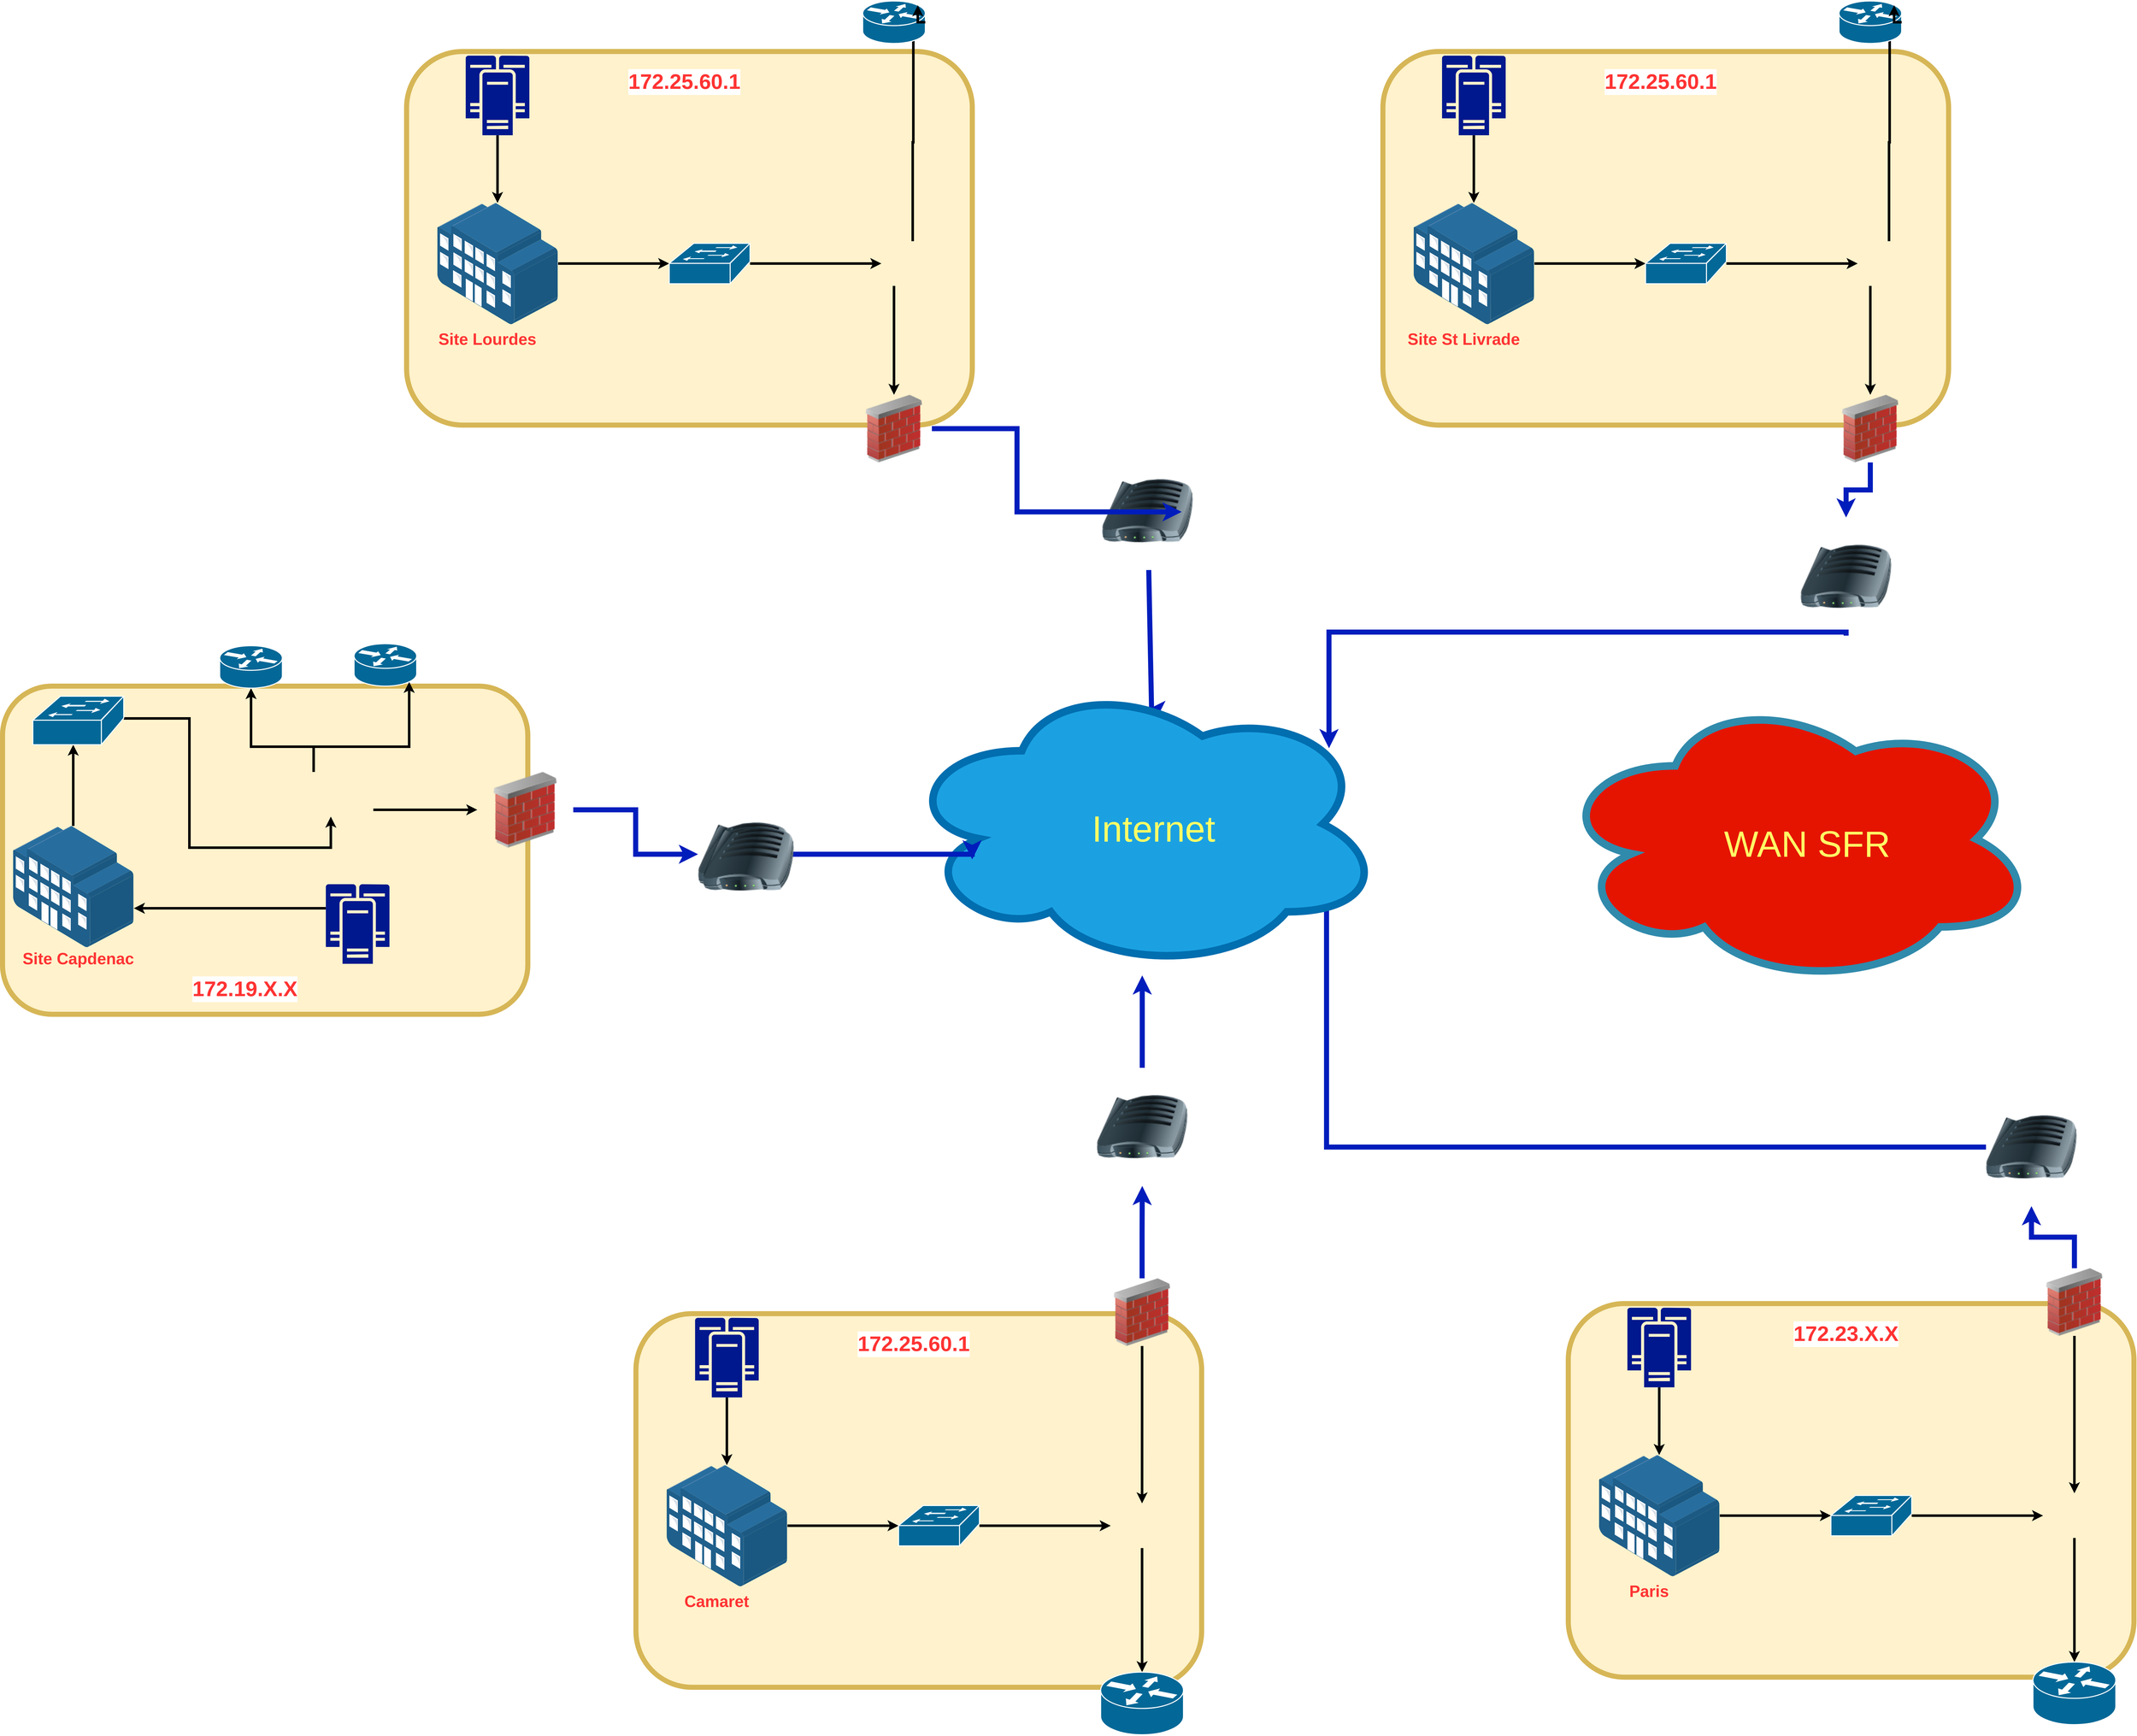 <mxfile version="14.5.1" type="device"><diagram id="l2aKFoh6-Bn0gOPZ2l0T" name="Page-1"><mxGraphModel dx="7079" dy="4864" grid="1" gridSize="10" guides="1" tooltips="1" connect="1" arrows="1" fold="1" page="1" pageScale="1" pageWidth="1169" pageHeight="827" math="0" shadow="0"><root><mxCell id="0"/><mxCell id="1" parent="0"/><mxCell id="MeoReN63lovVgYWTJvPZ-53" value="" style="ellipse;shape=cloud;whiteSpace=wrap;html=1;fillColor=#e51400;strokeWidth=15;perimeterSpacing=10;fontColor=#ffffff;strokeColor=#308AAB;" parent="1" vertex="1"><mxGeometry x="2583.5" y="320" width="953" height="580" as="geometry"/></mxCell><mxCell id="xgIudTKWsbTS0p0rVDBy-1" value="" style="rounded=1;whiteSpace=wrap;html=1;fillColor=#fff2cc;strokeColor=#d6b656;strokeWidth=10;" parent="1" vertex="1"><mxGeometry x="-490" y="307" width="1040" height="650" as="geometry"/></mxCell><mxCell id="MeoReN63lovVgYWTJvPZ-72" style="edgeStyle=orthogonalEdgeStyle;rounded=0;orthogonalLoop=1;jettySize=auto;html=1;entryX=0.5;entryY=1;entryDx=0;entryDy=0;strokeWidth=10;fontColor=#FFFF66;fillColor=#0050ef;strokeColor=#001DBC;" parent="1" source="xgIudTKWsbTS0p0rVDBy-3" target="MeoReN63lovVgYWTJvPZ-70" edge="1"><mxGeometry relative="1" as="geometry"/></mxCell><mxCell id="xgIudTKWsbTS0p0rVDBy-3" value="" style="image;html=1;image=img/lib/clip_art/networking/Firewall_02_128x128.png;strokeWidth=10;" parent="1" vertex="1"><mxGeometry x="450" y="477" width="190" height="150" as="geometry"/></mxCell><mxCell id="xgIudTKWsbTS0p0rVDBy-13" style="edgeStyle=orthogonalEdgeStyle;rounded=0;orthogonalLoop=1;jettySize=auto;html=1;strokeWidth=5;" parent="1" source="xgIudTKWsbTS0p0rVDBy-4" target="xgIudTKWsbTS0p0rVDBy-5" edge="1"><mxGeometry relative="1" as="geometry"><Array as="points"><mxPoint x="-350" y="467"/><mxPoint x="-350" y="467"/></Array></mxGeometry></mxCell><mxCell id="xgIudTKWsbTS0p0rVDBy-4" value="" style="points=[];aspect=fixed;html=1;align=center;shadow=0;dashed=0;image;image=img/lib/allied_telesis/buildings/Large_Building.svg;strokeWidth=10;" parent="1" vertex="1"><mxGeometry x="-470" y="584" width="240" height="240" as="geometry"/></mxCell><mxCell id="xgIudTKWsbTS0p0rVDBy-14" style="edgeStyle=orthogonalEdgeStyle;rounded=0;orthogonalLoop=1;jettySize=auto;html=1;strokeWidth=5;" parent="1" source="xgIudTKWsbTS0p0rVDBy-5" target="xgIudTKWsbTS0p0rVDBy-10" edge="1"><mxGeometry relative="1" as="geometry"><Array as="points"><mxPoint x="-120" y="371"/><mxPoint x="-120" y="627"/><mxPoint x="160" y="627"/></Array></mxGeometry></mxCell><mxCell id="xgIudTKWsbTS0p0rVDBy-5" value="" style="shape=mxgraph.cisco.switches.workgroup_switch;html=1;pointerEvents=1;dashed=0;fillColor=#036897;strokeColor=#ffffff;strokeWidth=2;verticalLabelPosition=bottom;verticalAlign=top;align=center;outlineConnect=0;" parent="1" vertex="1"><mxGeometry x="-430" y="327" width="180" height="96" as="geometry"/></mxCell><mxCell id="xgIudTKWsbTS0p0rVDBy-8" value="&lt;font style=&quot;font-size: 32px&quot; color=&quot;#ff3333&quot;&gt;&lt;b&gt;Site Capdenac&lt;/b&gt;&lt;/font&gt;" style="text;html=1;strokeColor=none;fillColor=none;align=center;verticalAlign=middle;whiteSpace=wrap;rounded=0;" parent="1" vertex="1"><mxGeometry x="-490" y="837" width="300" height="20" as="geometry"/></mxCell><mxCell id="xgIudTKWsbTS0p0rVDBy-56" style="edgeStyle=orthogonalEdgeStyle;rounded=0;orthogonalLoop=1;jettySize=auto;html=1;entryX=0.5;entryY=1;entryDx=0;entryDy=0;entryPerimeter=0;strokeWidth=5;" parent="1" source="xgIudTKWsbTS0p0rVDBy-10" target="xgIudTKWsbTS0p0rVDBy-17" edge="1"><mxGeometry relative="1" as="geometry"><Array as="points"><mxPoint x="126" y="427"/><mxPoint x="2" y="427"/></Array></mxGeometry></mxCell><mxCell id="xgIudTKWsbTS0p0rVDBy-57" style="edgeStyle=orthogonalEdgeStyle;rounded=0;orthogonalLoop=1;jettySize=auto;html=1;entryX=0.88;entryY=0.9;entryDx=0;entryDy=0;entryPerimeter=0;strokeWidth=5;" parent="1" source="xgIudTKWsbTS0p0rVDBy-10" target="xgIudTKWsbTS0p0rVDBy-16" edge="1"><mxGeometry relative="1" as="geometry"><Array as="points"><mxPoint x="126" y="427"/><mxPoint x="315" y="427"/></Array></mxGeometry></mxCell><mxCell id="xgIudTKWsbTS0p0rVDBy-58" style="edgeStyle=orthogonalEdgeStyle;rounded=0;orthogonalLoop=1;jettySize=auto;html=1;strokeWidth=5;" parent="1" source="xgIudTKWsbTS0p0rVDBy-10" target="xgIudTKWsbTS0p0rVDBy-3" edge="1"><mxGeometry relative="1" as="geometry"><Array as="points"><mxPoint x="300" y="552"/><mxPoint x="300" y="552"/></Array></mxGeometry></mxCell><mxCell id="xgIudTKWsbTS0p0rVDBy-10" value="" style="shape=image;verticalLabelPosition=bottom;labelBackgroundColor=#ffffff;verticalAlign=top;aspect=fixed;imageAspect=0;image=https://blog.boll.ch/wp-content/uploads/2019/07/featuredimage-watchguard-transparent.png;" parent="1" vertex="1"><mxGeometry x="120" y="477" width="124.1" height="88.54" as="geometry"/></mxCell><mxCell id="xgIudTKWsbTS0p0rVDBy-12" style="edgeStyle=orthogonalEdgeStyle;rounded=0;orthogonalLoop=1;jettySize=auto;html=1;strokeWidth=5;" parent="1" source="xgIudTKWsbTS0p0rVDBy-11" target="xgIudTKWsbTS0p0rVDBy-4" edge="1"><mxGeometry relative="1" as="geometry"><Array as="points"><mxPoint x="-10" y="747"/><mxPoint x="-10" y="747"/></Array></mxGeometry></mxCell><mxCell id="xgIudTKWsbTS0p0rVDBy-11" value="" style="aspect=fixed;pointerEvents=1;shadow=0;dashed=0;html=1;strokeColor=none;labelPosition=center;verticalLabelPosition=bottom;verticalAlign=top;align=center;fillColor=#00188D;shape=mxgraph.mscae.enterprise.cluster_server" parent="1" vertex="1"><mxGeometry x="150" y="699.37" width="126.1" height="157.63" as="geometry"/></mxCell><mxCell id="xgIudTKWsbTS0p0rVDBy-16" value="" style="shape=mxgraph.cisco.routers.router;html=1;pointerEvents=1;dashed=0;fillColor=#036897;strokeColor=#ffffff;strokeWidth=2;verticalLabelPosition=bottom;verticalAlign=top;align=center;outlineConnect=0;" parent="1" vertex="1"><mxGeometry x="206" y="223" width="124" height="84" as="geometry"/></mxCell><mxCell id="xgIudTKWsbTS0p0rVDBy-17" value="" style="shape=mxgraph.cisco.routers.router;html=1;pointerEvents=1;dashed=0;fillColor=#036897;strokeColor=#ffffff;strokeWidth=2;verticalLabelPosition=bottom;verticalAlign=top;align=center;outlineConnect=0;" parent="1" vertex="1"><mxGeometry x="-60" y="227" width="124" height="84" as="geometry"/></mxCell><mxCell id="xgIudTKWsbTS0p0rVDBy-21" value="&lt;font color=&quot;#ff3333&quot; size=&quot;1&quot;&gt;&lt;b style=&quot;font-size: 42px&quot;&gt;172.19.X.X&lt;/b&gt;&lt;/font&gt;" style="text;html=1;align=center;verticalAlign=middle;whiteSpace=wrap;rounded=0;labelBackgroundColor=#ffffff;" parent="1" vertex="1"><mxGeometry x="-160" y="897" width="300" height="20" as="geometry"/></mxCell><mxCell id="xgIudTKWsbTS0p0rVDBy-37" value="" style="rounded=1;whiteSpace=wrap;html=1;fillColor=#fff2cc;strokeColor=#d6b656;strokeWidth=10;" parent="1" vertex="1"><mxGeometry x="310" y="-950" width="1120" height="740" as="geometry"/></mxCell><mxCell id="MeoReN63lovVgYWTJvPZ-65" style="edgeStyle=orthogonalEdgeStyle;rounded=0;orthogonalLoop=1;jettySize=auto;html=1;entryX=0.508;entryY=0.125;entryDx=0;entryDy=0;entryPerimeter=0;strokeWidth=10;fontColor=#FFFF66;fillColor=#0050ef;strokeColor=#001DBC;" parent="1" source="MeoReN63lovVgYWTJvPZ-92" target="MeoReN63lovVgYWTJvPZ-55" edge="1"><mxGeometry relative="1" as="geometry"><Array as="points"><mxPoint x="1785" y="355"/></Array></mxGeometry></mxCell><mxCell id="xgIudTKWsbTS0p0rVDBy-38" value="" style="image;html=1;image=img/lib/clip_art/networking/Firewall_02_128x128.png;strokeWidth=10;" parent="1" vertex="1"><mxGeometry x="1200" y="-270" width="150" height="134" as="geometry"/></mxCell><mxCell id="xgIudTKWsbTS0p0rVDBy-39" style="edgeStyle=orthogonalEdgeStyle;rounded=0;orthogonalLoop=1;jettySize=auto;html=1;strokeWidth=5;" parent="1" source="xgIudTKWsbTS0p0rVDBy-40" target="xgIudTKWsbTS0p0rVDBy-42" edge="1"><mxGeometry relative="1" as="geometry"/></mxCell><mxCell id="xgIudTKWsbTS0p0rVDBy-40" value="" style="points=[];aspect=fixed;html=1;align=center;shadow=0;dashed=0;image;image=img/lib/allied_telesis/buildings/Large_Building.svg;strokeWidth=10;" parent="1" vertex="1"><mxGeometry x="370" y="-650" width="240" height="240" as="geometry"/></mxCell><mxCell id="xgIudTKWsbTS0p0rVDBy-62" style="edgeStyle=orthogonalEdgeStyle;rounded=0;orthogonalLoop=1;jettySize=auto;html=1;entryX=0;entryY=0.5;entryDx=0;entryDy=0;strokeWidth=5;" parent="1" source="xgIudTKWsbTS0p0rVDBy-42" target="xgIudTKWsbTS0p0rVDBy-46" edge="1"><mxGeometry relative="1" as="geometry"/></mxCell><mxCell id="xgIudTKWsbTS0p0rVDBy-42" value="" style="shape=mxgraph.cisco.switches.workgroup_switch;html=1;pointerEvents=1;dashed=0;fillColor=#036897;strokeColor=#ffffff;strokeWidth=2;verticalLabelPosition=bottom;verticalAlign=top;align=center;outlineConnect=0;" parent="1" vertex="1"><mxGeometry x="830" y="-570" width="160" height="80" as="geometry"/></mxCell><mxCell id="xgIudTKWsbTS0p0rVDBy-67" style="edgeStyle=orthogonalEdgeStyle;rounded=0;orthogonalLoop=1;jettySize=auto;html=1;strokeWidth=5;" parent="1" source="xgIudTKWsbTS0p0rVDBy-46" target="xgIudTKWsbTS0p0rVDBy-38" edge="1"><mxGeometry relative="1" as="geometry"><Array as="points"><mxPoint x="1275" y="-420"/><mxPoint x="1275" y="-420"/></Array></mxGeometry></mxCell><mxCell id="xgIudTKWsbTS0p0rVDBy-70" style="edgeStyle=orthogonalEdgeStyle;rounded=0;orthogonalLoop=1;jettySize=auto;html=1;entryX=0.809;entryY=0.635;entryDx=0;entryDy=0;entryPerimeter=0;strokeWidth=5;" parent="1" source="xgIudTKWsbTS0p0rVDBy-46" target="xgIudTKWsbTS0p0rVDBy-49" edge="1"><mxGeometry relative="1" as="geometry"/></mxCell><mxCell id="xgIudTKWsbTS0p0rVDBy-46" value="" style="shape=image;verticalLabelPosition=bottom;labelBackgroundColor=#ffffff;verticalAlign=top;aspect=fixed;imageAspect=0;image=https://blog.boll.ch/wp-content/uploads/2019/07/featuredimage-watchguard-transparent.png;" parent="1" vertex="1"><mxGeometry x="1250" y="-574.27" width="124.1" height="88.54" as="geometry"/></mxCell><mxCell id="xgIudTKWsbTS0p0rVDBy-59" style="edgeStyle=orthogonalEdgeStyle;rounded=0;orthogonalLoop=1;jettySize=auto;html=1;strokeWidth=5;" parent="1" source="xgIudTKWsbTS0p0rVDBy-48" target="xgIudTKWsbTS0p0rVDBy-40" edge="1"><mxGeometry relative="1" as="geometry"/></mxCell><mxCell id="xgIudTKWsbTS0p0rVDBy-48" value="" style="aspect=fixed;pointerEvents=1;shadow=0;dashed=0;html=1;strokeColor=none;labelPosition=center;verticalLabelPosition=bottom;verticalAlign=top;align=center;fillColor=#00188D;shape=mxgraph.mscae.enterprise.cluster_server" parent="1" vertex="1"><mxGeometry x="426.95" y="-941.81" width="126.1" height="157.63" as="geometry"/></mxCell><mxCell id="xgIudTKWsbTS0p0rVDBy-49" value="" style="shape=mxgraph.cisco.routers.router;html=1;pointerEvents=1;dashed=0;fillColor=#036897;strokeColor=#ffffff;strokeWidth=2;verticalLabelPosition=bottom;verticalAlign=top;align=center;outlineConnect=0;" parent="1" vertex="1"><mxGeometry x="1213" y="-1050" width="124" height="84" as="geometry"/></mxCell><mxCell id="xgIudTKWsbTS0p0rVDBy-51" value="&lt;font color=&quot;#ff3333&quot; size=&quot;1&quot;&gt;&lt;b style=&quot;font-size: 42px&quot;&gt;172.25.60.1&lt;/b&gt;&lt;/font&gt;" style="text;html=1;strokeColor=none;fillColor=none;align=center;verticalAlign=middle;whiteSpace=wrap;rounded=0;labelBackgroundColor=#FFFFFF;" parent="1" vertex="1"><mxGeometry x="710" y="-900" width="300" height="20" as="geometry"/></mxCell><mxCell id="xgIudTKWsbTS0p0rVDBy-52" value="&lt;font style=&quot;font-size: 32px&quot; color=&quot;#ff3333&quot;&gt;&lt;b&gt;Site Lourdes&lt;/b&gt;&lt;/font&gt;" style="text;html=1;strokeColor=none;fillColor=none;align=center;verticalAlign=middle;whiteSpace=wrap;rounded=0;" parent="1" vertex="1"><mxGeometry x="320" y="-390" width="300" height="20" as="geometry"/></mxCell><mxCell id="xgIudTKWsbTS0p0rVDBy-69" style="edgeStyle=orthogonalEdgeStyle;rounded=0;orthogonalLoop=1;jettySize=auto;html=1;exitX=1;exitY=0.5;exitDx=0;exitDy=0;exitPerimeter=0;entryX=0.88;entryY=0.1;entryDx=0;entryDy=0;entryPerimeter=0;strokeWidth=5;" parent="1" source="xgIudTKWsbTS0p0rVDBy-49" target="xgIudTKWsbTS0p0rVDBy-49" edge="1"><mxGeometry relative="1" as="geometry"/></mxCell><mxCell id="MeoReN63lovVgYWTJvPZ-1" value="" style="rounded=1;whiteSpace=wrap;html=1;fillColor=#fff2cc;strokeColor=#d6b656;strokeWidth=10;" parent="1" vertex="1"><mxGeometry x="2243" y="-950" width="1120" height="740" as="geometry"/></mxCell><mxCell id="MeoReN63lovVgYWTJvPZ-61" style="edgeStyle=orthogonalEdgeStyle;rounded=0;orthogonalLoop=1;jettySize=auto;html=1;entryX=0.88;entryY=0.25;entryDx=0;entryDy=0;entryPerimeter=0;strokeWidth=10;fontColor=#FFFF66;fillColor=#0050ef;strokeColor=#001DBC;" parent="1" source="MeoReN63lovVgYWTJvPZ-89" target="MeoReN63lovVgYWTJvPZ-55" edge="1"><mxGeometry relative="1" as="geometry"><Array as="points"><mxPoint x="2136" y="200"/></Array></mxGeometry></mxCell><mxCell id="MeoReN63lovVgYWTJvPZ-91" style="edgeStyle=orthogonalEdgeStyle;rounded=0;orthogonalLoop=1;jettySize=auto;html=1;strokeWidth=10;fontColor=#FFFF66;fillColor=#0050ef;strokeColor=#001DBC;" parent="1" source="MeoReN63lovVgYWTJvPZ-2" target="MeoReN63lovVgYWTJvPZ-89" edge="1"><mxGeometry relative="1" as="geometry"/></mxCell><mxCell id="MeoReN63lovVgYWTJvPZ-2" value="" style="image;html=1;image=img/lib/clip_art/networking/Firewall_02_128x128.png;strokeWidth=10;" parent="1" vertex="1"><mxGeometry x="3133" y="-270" width="150" height="134" as="geometry"/></mxCell><mxCell id="MeoReN63lovVgYWTJvPZ-3" style="edgeStyle=orthogonalEdgeStyle;rounded=0;orthogonalLoop=1;jettySize=auto;html=1;strokeWidth=5;" parent="1" source="MeoReN63lovVgYWTJvPZ-4" target="MeoReN63lovVgYWTJvPZ-6" edge="1"><mxGeometry relative="1" as="geometry"/></mxCell><mxCell id="MeoReN63lovVgYWTJvPZ-4" value="" style="points=[];aspect=fixed;html=1;align=center;shadow=0;dashed=0;image;image=img/lib/allied_telesis/buildings/Large_Building.svg;strokeWidth=10;" parent="1" vertex="1"><mxGeometry x="2303" y="-650" width="240" height="240" as="geometry"/></mxCell><mxCell id="MeoReN63lovVgYWTJvPZ-5" style="edgeStyle=orthogonalEdgeStyle;rounded=0;orthogonalLoop=1;jettySize=auto;html=1;entryX=0;entryY=0.5;entryDx=0;entryDy=0;strokeWidth=5;" parent="1" source="MeoReN63lovVgYWTJvPZ-6" target="MeoReN63lovVgYWTJvPZ-9" edge="1"><mxGeometry relative="1" as="geometry"/></mxCell><mxCell id="MeoReN63lovVgYWTJvPZ-6" value="" style="shape=mxgraph.cisco.switches.workgroup_switch;html=1;pointerEvents=1;dashed=0;fillColor=#036897;strokeColor=#ffffff;strokeWidth=2;verticalLabelPosition=bottom;verticalAlign=top;align=center;outlineConnect=0;" parent="1" vertex="1"><mxGeometry x="2763" y="-570" width="160" height="80" as="geometry"/></mxCell><mxCell id="MeoReN63lovVgYWTJvPZ-7" style="edgeStyle=orthogonalEdgeStyle;rounded=0;orthogonalLoop=1;jettySize=auto;html=1;strokeWidth=5;" parent="1" source="MeoReN63lovVgYWTJvPZ-9" target="MeoReN63lovVgYWTJvPZ-2" edge="1"><mxGeometry relative="1" as="geometry"><Array as="points"><mxPoint x="3208" y="-420"/><mxPoint x="3208" y="-420"/></Array></mxGeometry></mxCell><mxCell id="MeoReN63lovVgYWTJvPZ-8" style="edgeStyle=orthogonalEdgeStyle;rounded=0;orthogonalLoop=1;jettySize=auto;html=1;entryX=0.809;entryY=0.635;entryDx=0;entryDy=0;entryPerimeter=0;strokeWidth=5;" parent="1" source="MeoReN63lovVgYWTJvPZ-9" target="MeoReN63lovVgYWTJvPZ-12" edge="1"><mxGeometry relative="1" as="geometry"/></mxCell><mxCell id="MeoReN63lovVgYWTJvPZ-9" value="" style="shape=image;verticalLabelPosition=bottom;labelBackgroundColor=#ffffff;verticalAlign=top;aspect=fixed;imageAspect=0;image=https://blog.boll.ch/wp-content/uploads/2019/07/featuredimage-watchguard-transparent.png;" parent="1" vertex="1"><mxGeometry x="3183" y="-574.27" width="124.1" height="88.54" as="geometry"/></mxCell><mxCell id="MeoReN63lovVgYWTJvPZ-10" style="edgeStyle=orthogonalEdgeStyle;rounded=0;orthogonalLoop=1;jettySize=auto;html=1;strokeWidth=5;" parent="1" source="MeoReN63lovVgYWTJvPZ-11" target="MeoReN63lovVgYWTJvPZ-4" edge="1"><mxGeometry relative="1" as="geometry"/></mxCell><mxCell id="MeoReN63lovVgYWTJvPZ-11" value="" style="aspect=fixed;pointerEvents=1;shadow=0;dashed=0;html=1;strokeColor=none;labelPosition=center;verticalLabelPosition=bottom;verticalAlign=top;align=center;fillColor=#00188D;shape=mxgraph.mscae.enterprise.cluster_server" parent="1" vertex="1"><mxGeometry x="2359.95" y="-941.81" width="126.1" height="157.63" as="geometry"/></mxCell><mxCell id="MeoReN63lovVgYWTJvPZ-12" value="" style="shape=mxgraph.cisco.routers.router;html=1;pointerEvents=1;dashed=0;fillColor=#036897;strokeColor=#ffffff;strokeWidth=2;verticalLabelPosition=bottom;verticalAlign=top;align=center;outlineConnect=0;" parent="1" vertex="1"><mxGeometry x="3146" y="-1050" width="124" height="84" as="geometry"/></mxCell><mxCell id="MeoReN63lovVgYWTJvPZ-13" value="&lt;font color=&quot;#ff3333&quot; size=&quot;1&quot;&gt;&lt;b style=&quot;font-size: 42px&quot;&gt;172.25.60.1&lt;/b&gt;&lt;/font&gt;" style="text;html=1;strokeColor=none;fillColor=none;align=center;verticalAlign=middle;whiteSpace=wrap;rounded=0;labelBackgroundColor=#FFFFFF;" parent="1" vertex="1"><mxGeometry x="2643" y="-900" width="300" height="20" as="geometry"/></mxCell><mxCell id="MeoReN63lovVgYWTJvPZ-14" value="&lt;font style=&quot;font-size: 32px&quot; color=&quot;#ff3333&quot;&gt;&lt;b&gt;Site St Livrade&lt;/b&gt;&lt;/font&gt;" style="text;html=1;strokeColor=none;fillColor=none;align=center;verticalAlign=middle;whiteSpace=wrap;rounded=0;" parent="1" vertex="1"><mxGeometry x="2253" y="-390" width="300" height="20" as="geometry"/></mxCell><mxCell id="MeoReN63lovVgYWTJvPZ-15" style="edgeStyle=orthogonalEdgeStyle;rounded=0;orthogonalLoop=1;jettySize=auto;html=1;exitX=1;exitY=0.5;exitDx=0;exitDy=0;exitPerimeter=0;entryX=0.88;entryY=0.1;entryDx=0;entryDy=0;entryPerimeter=0;strokeWidth=5;" parent="1" source="MeoReN63lovVgYWTJvPZ-12" target="MeoReN63lovVgYWTJvPZ-12" edge="1"><mxGeometry relative="1" as="geometry"/></mxCell><mxCell id="MeoReN63lovVgYWTJvPZ-20" value="" style="rounded=1;whiteSpace=wrap;html=1;fillColor=#fff2cc;strokeColor=#d6b656;strokeWidth=10;" parent="1" vertex="1"><mxGeometry x="764.1" y="1550" width="1120" height="740" as="geometry"/></mxCell><mxCell id="MeoReN63lovVgYWTJvPZ-35" style="edgeStyle=orthogonalEdgeStyle;rounded=0;orthogonalLoop=1;jettySize=auto;html=1;strokeWidth=5;" parent="1" source="MeoReN63lovVgYWTJvPZ-21" target="MeoReN63lovVgYWTJvPZ-28" edge="1"><mxGeometry relative="1" as="geometry"/></mxCell><mxCell id="MeoReN63lovVgYWTJvPZ-62" style="edgeStyle=orthogonalEdgeStyle;rounded=0;orthogonalLoop=1;jettySize=auto;html=1;strokeWidth=10;fontColor=#FFFF66;fillColor=#0050ef;strokeColor=#001DBC;" parent="1" source="MeoReN63lovVgYWTJvPZ-81" target="MeoReN63lovVgYWTJvPZ-55" edge="1"><mxGeometry relative="1" as="geometry"/></mxCell><mxCell id="MeoReN63lovVgYWTJvPZ-21" value="" style="image;html=1;image=img/lib/clip_art/networking/Firewall_02_128x128.png;strokeWidth=10;" parent="1" vertex="1"><mxGeometry x="1691.15" y="1480" width="150" height="134" as="geometry"/></mxCell><mxCell id="MeoReN63lovVgYWTJvPZ-22" style="edgeStyle=orthogonalEdgeStyle;rounded=0;orthogonalLoop=1;jettySize=auto;html=1;strokeWidth=5;" parent="1" source="MeoReN63lovVgYWTJvPZ-23" target="MeoReN63lovVgYWTJvPZ-25" edge="1"><mxGeometry relative="1" as="geometry"/></mxCell><mxCell id="MeoReN63lovVgYWTJvPZ-23" value="" style="points=[];aspect=fixed;html=1;align=center;shadow=0;dashed=0;image;image=img/lib/allied_telesis/buildings/Large_Building.svg;strokeWidth=10;" parent="1" vertex="1"><mxGeometry x="824.1" y="1850" width="240" height="240" as="geometry"/></mxCell><mxCell id="MeoReN63lovVgYWTJvPZ-24" style="edgeStyle=orthogonalEdgeStyle;rounded=0;orthogonalLoop=1;jettySize=auto;html=1;entryX=0;entryY=0.5;entryDx=0;entryDy=0;strokeWidth=5;" parent="1" source="MeoReN63lovVgYWTJvPZ-25" target="MeoReN63lovVgYWTJvPZ-28" edge="1"><mxGeometry relative="1" as="geometry"/></mxCell><mxCell id="MeoReN63lovVgYWTJvPZ-25" value="" style="shape=mxgraph.cisco.switches.workgroup_switch;html=1;pointerEvents=1;dashed=0;fillColor=#036897;strokeColor=#ffffff;strokeWidth=2;verticalLabelPosition=bottom;verticalAlign=top;align=center;outlineConnect=0;" parent="1" vertex="1"><mxGeometry x="1284.1" y="1930" width="160" height="80" as="geometry"/></mxCell><mxCell id="MeoReN63lovVgYWTJvPZ-36" style="edgeStyle=orthogonalEdgeStyle;rounded=0;orthogonalLoop=1;jettySize=auto;html=1;strokeWidth=5;" parent="1" source="MeoReN63lovVgYWTJvPZ-28" target="MeoReN63lovVgYWTJvPZ-31" edge="1"><mxGeometry relative="1" as="geometry"/></mxCell><mxCell id="MeoReN63lovVgYWTJvPZ-28" value="" style="shape=image;verticalLabelPosition=bottom;labelBackgroundColor=#ffffff;verticalAlign=top;aspect=fixed;imageAspect=0;image=https://blog.boll.ch/wp-content/uploads/2019/07/featuredimage-watchguard-transparent.png;" parent="1" vertex="1"><mxGeometry x="1704.1" y="1925.73" width="124.1" height="88.54" as="geometry"/></mxCell><mxCell id="MeoReN63lovVgYWTJvPZ-29" style="edgeStyle=orthogonalEdgeStyle;rounded=0;orthogonalLoop=1;jettySize=auto;html=1;strokeWidth=5;" parent="1" source="MeoReN63lovVgYWTJvPZ-30" target="MeoReN63lovVgYWTJvPZ-23" edge="1"><mxGeometry relative="1" as="geometry"/></mxCell><mxCell id="MeoReN63lovVgYWTJvPZ-30" value="" style="aspect=fixed;pointerEvents=1;shadow=0;dashed=0;html=1;strokeColor=none;labelPosition=center;verticalLabelPosition=bottom;verticalAlign=top;align=center;fillColor=#00188D;shape=mxgraph.mscae.enterprise.cluster_server" parent="1" vertex="1"><mxGeometry x="881.05" y="1558.19" width="126.1" height="157.63" as="geometry"/></mxCell><mxCell id="MeoReN63lovVgYWTJvPZ-31" value="" style="shape=mxgraph.cisco.routers.router;html=1;pointerEvents=1;dashed=0;fillColor=#036897;strokeColor=#ffffff;strokeWidth=2;verticalLabelPosition=bottom;verticalAlign=top;align=center;outlineConnect=0;" parent="1" vertex="1"><mxGeometry x="1684.15" y="2260" width="164" height="124" as="geometry"/></mxCell><mxCell id="MeoReN63lovVgYWTJvPZ-32" value="&lt;font color=&quot;#ff3333&quot; size=&quot;1&quot;&gt;&lt;b style=&quot;font-size: 42px&quot;&gt;172.25.60.1&lt;/b&gt;&lt;/font&gt;" style="text;html=1;strokeColor=none;fillColor=none;align=center;verticalAlign=middle;whiteSpace=wrap;rounded=0;labelBackgroundColor=#FFFFFF;" parent="1" vertex="1"><mxGeometry x="1164.1" y="1600" width="300" height="20" as="geometry"/></mxCell><mxCell id="MeoReN63lovVgYWTJvPZ-33" value="&lt;font style=&quot;font-size: 32px&quot; color=&quot;#ff3333&quot;&gt;&lt;b&gt;Camaret&lt;/b&gt;&lt;/font&gt;" style="text;html=1;strokeColor=none;fillColor=none;align=center;verticalAlign=middle;whiteSpace=wrap;rounded=0;" parent="1" vertex="1"><mxGeometry x="774.1" y="2110" width="300" height="20" as="geometry"/></mxCell><mxCell id="MeoReN63lovVgYWTJvPZ-37" value="" style="rounded=1;whiteSpace=wrap;html=1;fillColor=#fff2cc;strokeColor=#d6b656;strokeWidth=10;" parent="1" vertex="1"><mxGeometry x="2610" y="1530" width="1120" height="740" as="geometry"/></mxCell><mxCell id="MeoReN63lovVgYWTJvPZ-38" style="edgeStyle=orthogonalEdgeStyle;rounded=0;orthogonalLoop=1;jettySize=auto;html=1;strokeWidth=5;" parent="1" source="MeoReN63lovVgYWTJvPZ-39" target="MeoReN63lovVgYWTJvPZ-45" edge="1"><mxGeometry relative="1" as="geometry"/></mxCell><mxCell id="MeoReN63lovVgYWTJvPZ-63" style="edgeStyle=orthogonalEdgeStyle;rounded=0;orthogonalLoop=1;jettySize=auto;html=1;strokeWidth=10;fontColor=#FFFF66;entryX=0.875;entryY=0.5;entryDx=0;entryDy=0;entryPerimeter=0;fillColor=#0050ef;strokeColor=#001DBC;" parent="1" source="MeoReN63lovVgYWTJvPZ-83" target="MeoReN63lovVgYWTJvPZ-55" edge="1"><mxGeometry relative="1" as="geometry"><Array as="points"/></mxGeometry></mxCell><mxCell id="MeoReN63lovVgYWTJvPZ-88" style="edgeStyle=orthogonalEdgeStyle;rounded=0;orthogonalLoop=1;jettySize=auto;html=1;strokeWidth=10;fontColor=#FFFF66;fillColor=#0050ef;strokeColor=#001DBC;" parent="1" source="MeoReN63lovVgYWTJvPZ-39" target="MeoReN63lovVgYWTJvPZ-83" edge="1"><mxGeometry relative="1" as="geometry"/></mxCell><mxCell id="MeoReN63lovVgYWTJvPZ-39" value="" style="image;html=1;image=img/lib/clip_art/networking/Firewall_02_128x128.png;strokeWidth=10;" parent="1" vertex="1"><mxGeometry x="3537.05" y="1460" width="150" height="134" as="geometry"/></mxCell><mxCell id="MeoReN63lovVgYWTJvPZ-40" style="edgeStyle=orthogonalEdgeStyle;rounded=0;orthogonalLoop=1;jettySize=auto;html=1;strokeWidth=5;" parent="1" source="MeoReN63lovVgYWTJvPZ-41" target="MeoReN63lovVgYWTJvPZ-43" edge="1"><mxGeometry relative="1" as="geometry"/></mxCell><mxCell id="MeoReN63lovVgYWTJvPZ-41" value="" style="points=[];aspect=fixed;html=1;align=center;shadow=0;dashed=0;image;image=img/lib/allied_telesis/buildings/Large_Building.svg;strokeWidth=10;" parent="1" vertex="1"><mxGeometry x="2670" y="1830" width="240" height="240" as="geometry"/></mxCell><mxCell id="MeoReN63lovVgYWTJvPZ-42" style="edgeStyle=orthogonalEdgeStyle;rounded=0;orthogonalLoop=1;jettySize=auto;html=1;entryX=0;entryY=0.5;entryDx=0;entryDy=0;strokeWidth=5;" parent="1" source="MeoReN63lovVgYWTJvPZ-43" target="MeoReN63lovVgYWTJvPZ-45" edge="1"><mxGeometry relative="1" as="geometry"/></mxCell><mxCell id="MeoReN63lovVgYWTJvPZ-43" value="" style="shape=mxgraph.cisco.switches.workgroup_switch;html=1;pointerEvents=1;dashed=0;fillColor=#036897;strokeColor=#ffffff;strokeWidth=2;verticalLabelPosition=bottom;verticalAlign=top;align=center;outlineConnect=0;" parent="1" vertex="1"><mxGeometry x="3130" y="1910" width="160" height="80" as="geometry"/></mxCell><mxCell id="MeoReN63lovVgYWTJvPZ-44" style="edgeStyle=orthogonalEdgeStyle;rounded=0;orthogonalLoop=1;jettySize=auto;html=1;strokeWidth=5;" parent="1" source="MeoReN63lovVgYWTJvPZ-45" target="MeoReN63lovVgYWTJvPZ-48" edge="1"><mxGeometry relative="1" as="geometry"/></mxCell><mxCell id="MeoReN63lovVgYWTJvPZ-45" value="" style="shape=image;verticalLabelPosition=bottom;labelBackgroundColor=#ffffff;verticalAlign=top;aspect=fixed;imageAspect=0;image=https://blog.boll.ch/wp-content/uploads/2019/07/featuredimage-watchguard-transparent.png;" parent="1" vertex="1"><mxGeometry x="3550" y="1905.73" width="124.1" height="88.54" as="geometry"/></mxCell><mxCell id="MeoReN63lovVgYWTJvPZ-46" style="edgeStyle=orthogonalEdgeStyle;rounded=0;orthogonalLoop=1;jettySize=auto;html=1;strokeWidth=5;" parent="1" source="MeoReN63lovVgYWTJvPZ-47" target="MeoReN63lovVgYWTJvPZ-41" edge="1"><mxGeometry relative="1" as="geometry"/></mxCell><mxCell id="MeoReN63lovVgYWTJvPZ-47" value="" style="aspect=fixed;pointerEvents=1;shadow=0;dashed=0;html=1;strokeColor=none;labelPosition=center;verticalLabelPosition=bottom;verticalAlign=top;align=center;fillColor=#00188D;shape=mxgraph.mscae.enterprise.cluster_server" parent="1" vertex="1"><mxGeometry x="2726.95" y="1538.19" width="126.1" height="157.63" as="geometry"/></mxCell><mxCell id="MeoReN63lovVgYWTJvPZ-48" value="" style="shape=mxgraph.cisco.routers.router;html=1;pointerEvents=1;dashed=0;fillColor=#036897;strokeColor=#ffffff;strokeWidth=2;verticalLabelPosition=bottom;verticalAlign=top;align=center;outlineConnect=0;" parent="1" vertex="1"><mxGeometry x="3530.05" y="2240" width="164" height="124" as="geometry"/></mxCell><mxCell id="MeoReN63lovVgYWTJvPZ-49" value="&lt;font color=&quot;#ff3333&quot; size=&quot;1&quot;&gt;&lt;b style=&quot;font-size: 42px&quot;&gt;172.23.X.X&lt;/b&gt;&lt;/font&gt;" style="text;html=1;strokeColor=none;fillColor=none;align=center;verticalAlign=middle;whiteSpace=wrap;rounded=0;labelBackgroundColor=#FFFFFF;" parent="1" vertex="1"><mxGeometry x="3010" y="1580" width="300" height="20" as="geometry"/></mxCell><mxCell id="MeoReN63lovVgYWTJvPZ-50" value="&lt;font style=&quot;font-size: 32px&quot; color=&quot;#ff3333&quot;&gt;&lt;b&gt;Paris&lt;/b&gt;&lt;/font&gt;" style="text;html=1;strokeColor=none;fillColor=none;align=center;verticalAlign=middle;whiteSpace=wrap;rounded=0;" parent="1" vertex="1"><mxGeometry x="2620" y="2090" width="300" height="20" as="geometry"/></mxCell><mxCell id="MeoReN63lovVgYWTJvPZ-52" value="&lt;font style=&quot;font-size: 72px&quot;&gt;WAN SFR&lt;/font&gt;" style="text;html=1;strokeColor=none;fillColor=none;align=center;verticalAlign=middle;whiteSpace=wrap;rounded=0;labelBackgroundColor=none;fontColor=#FFFF66;" parent="1" vertex="1"><mxGeometry x="2881.5" y="570" width="402" height="100" as="geometry"/></mxCell><mxCell id="MeoReN63lovVgYWTJvPZ-55" value="" style="ellipse;shape=cloud;whiteSpace=wrap;html=1;fillColor=#1ba1e2;strokeWidth=15;perimeterSpacing=10;fontColor=#ffffff;strokeColor=#006EAF;" parent="1" vertex="1"><mxGeometry x="1290" y="290" width="953" height="580" as="geometry"/></mxCell><mxCell id="MeoReN63lovVgYWTJvPZ-56" value="&lt;font style=&quot;font-size: 72px&quot;&gt;Internet&lt;/font&gt;" style="text;html=1;strokeColor=none;fillColor=none;align=center;verticalAlign=middle;whiteSpace=wrap;rounded=0;labelBackgroundColor=none;fontColor=#FFFF66;" parent="1" vertex="1"><mxGeometry x="1588" y="540" width="402" height="100" as="geometry"/></mxCell><mxCell id="MeoReN63lovVgYWTJvPZ-76" style="edgeStyle=orthogonalEdgeStyle;rounded=0;orthogonalLoop=1;jettySize=auto;html=1;entryX=0.154;entryY=0.617;entryDx=0;entryDy=0;entryPerimeter=0;strokeWidth=10;fontColor=#FFFF66;fillColor=#0050ef;strokeColor=#001DBC;" parent="1" source="MeoReN63lovVgYWTJvPZ-70" target="MeoReN63lovVgYWTJvPZ-55" edge="1"><mxGeometry relative="1" as="geometry"><Array as="points"><mxPoint x="1430" y="640"/></Array></mxGeometry></mxCell><mxCell id="MeoReN63lovVgYWTJvPZ-70" value="" style="image;html=1;image=img/lib/clip_art/networking/Modem_128x128.png;labelBackgroundColor=none;strokeColor=#308AAB;strokeWidth=15;gradientColor=none;fontColor=#FFFF66;rotation=90;" parent="1" vertex="1"><mxGeometry x="860" y="550" width="234.1" height="180" as="geometry"/></mxCell><mxCell id="MeoReN63lovVgYWTJvPZ-77" value="" style="image;html=1;image=img/lib/clip_art/networking/Modem_128x128.png;labelBackgroundColor=none;strokeColor=#308AAB;strokeWidth=15;gradientColor=none;fontColor=#FFFF66;rotation=90;" parent="1" vertex="1"><mxGeometry x="870" y="560" width="234.1" height="180" as="geometry"/></mxCell><mxCell id="MeoReN63lovVgYWTJvPZ-81" value="" style="image;html=1;image=img/lib/clip_art/networking/Modem_128x128.png;labelBackgroundColor=none;strokeColor=#308AAB;strokeWidth=15;gradientColor=none;fontColor=#FFFF66;rotation=90;" parent="1" vertex="1"><mxGeometry x="1649.45" y="1090" width="234.1" height="180" as="geometry"/></mxCell><mxCell id="MeoReN63lovVgYWTJvPZ-82" style="edgeStyle=orthogonalEdgeStyle;rounded=0;orthogonalLoop=1;jettySize=auto;html=1;strokeWidth=10;fontColor=#FFFF66;fillColor=#0050ef;strokeColor=#001DBC;" parent="1" source="MeoReN63lovVgYWTJvPZ-21" target="MeoReN63lovVgYWTJvPZ-81" edge="1"><mxGeometry relative="1" as="geometry"><mxPoint x="1766" y="1480" as="sourcePoint"/><mxPoint x="1766.5" y="880" as="targetPoint"/></mxGeometry></mxCell><mxCell id="MeoReN63lovVgYWTJvPZ-83" value="" style="image;html=1;image=img/lib/clip_art/networking/Modem_128x128.png;labelBackgroundColor=none;strokeColor=#308AAB;strokeWidth=15;gradientColor=none;fontColor=#FFFF66;rotation=90;" parent="1" vertex="1"><mxGeometry x="3410" y="1130" width="234.1" height="180" as="geometry"/></mxCell><mxCell id="MeoReN63lovVgYWTJvPZ-89" value="" style="image;html=1;image=img/lib/clip_art/networking/Modem_128x128.png;labelBackgroundColor=none;strokeColor=#308AAB;strokeWidth=15;gradientColor=none;fontColor=#FFFF66;rotation=90;" parent="1" vertex="1"><mxGeometry x="3042.95" width="234.1" height="180" as="geometry"/></mxCell><mxCell id="MeoReN63lovVgYWTJvPZ-92" value="" style="image;html=1;image=img/lib/clip_art/networking/Modem_128x128.png;labelBackgroundColor=none;strokeColor=#308AAB;strokeWidth=15;gradientColor=none;fontColor=#FFFF66;rotation=90;" parent="1" vertex="1"><mxGeometry x="1660" y="-130" width="234.1" height="180" as="geometry"/></mxCell><mxCell id="MeoReN63lovVgYWTJvPZ-93" style="edgeStyle=orthogonalEdgeStyle;rounded=0;orthogonalLoop=1;jettySize=auto;html=1;entryX=0.508;entryY=0.125;entryDx=0;entryDy=0;entryPerimeter=0;strokeWidth=10;fontColor=#FFFF66;fillColor=#0050ef;strokeColor=#001DBC;" parent="1" source="xgIudTKWsbTS0p0rVDBy-38" target="MeoReN63lovVgYWTJvPZ-92" edge="1"><mxGeometry relative="1" as="geometry"><mxPoint x="1350" y="-202.667" as="sourcePoint"/><mxPoint x="1774.284" y="355" as="targetPoint"/><Array as="points"/></mxGeometry></mxCell></root></mxGraphModel></diagram></mxfile>